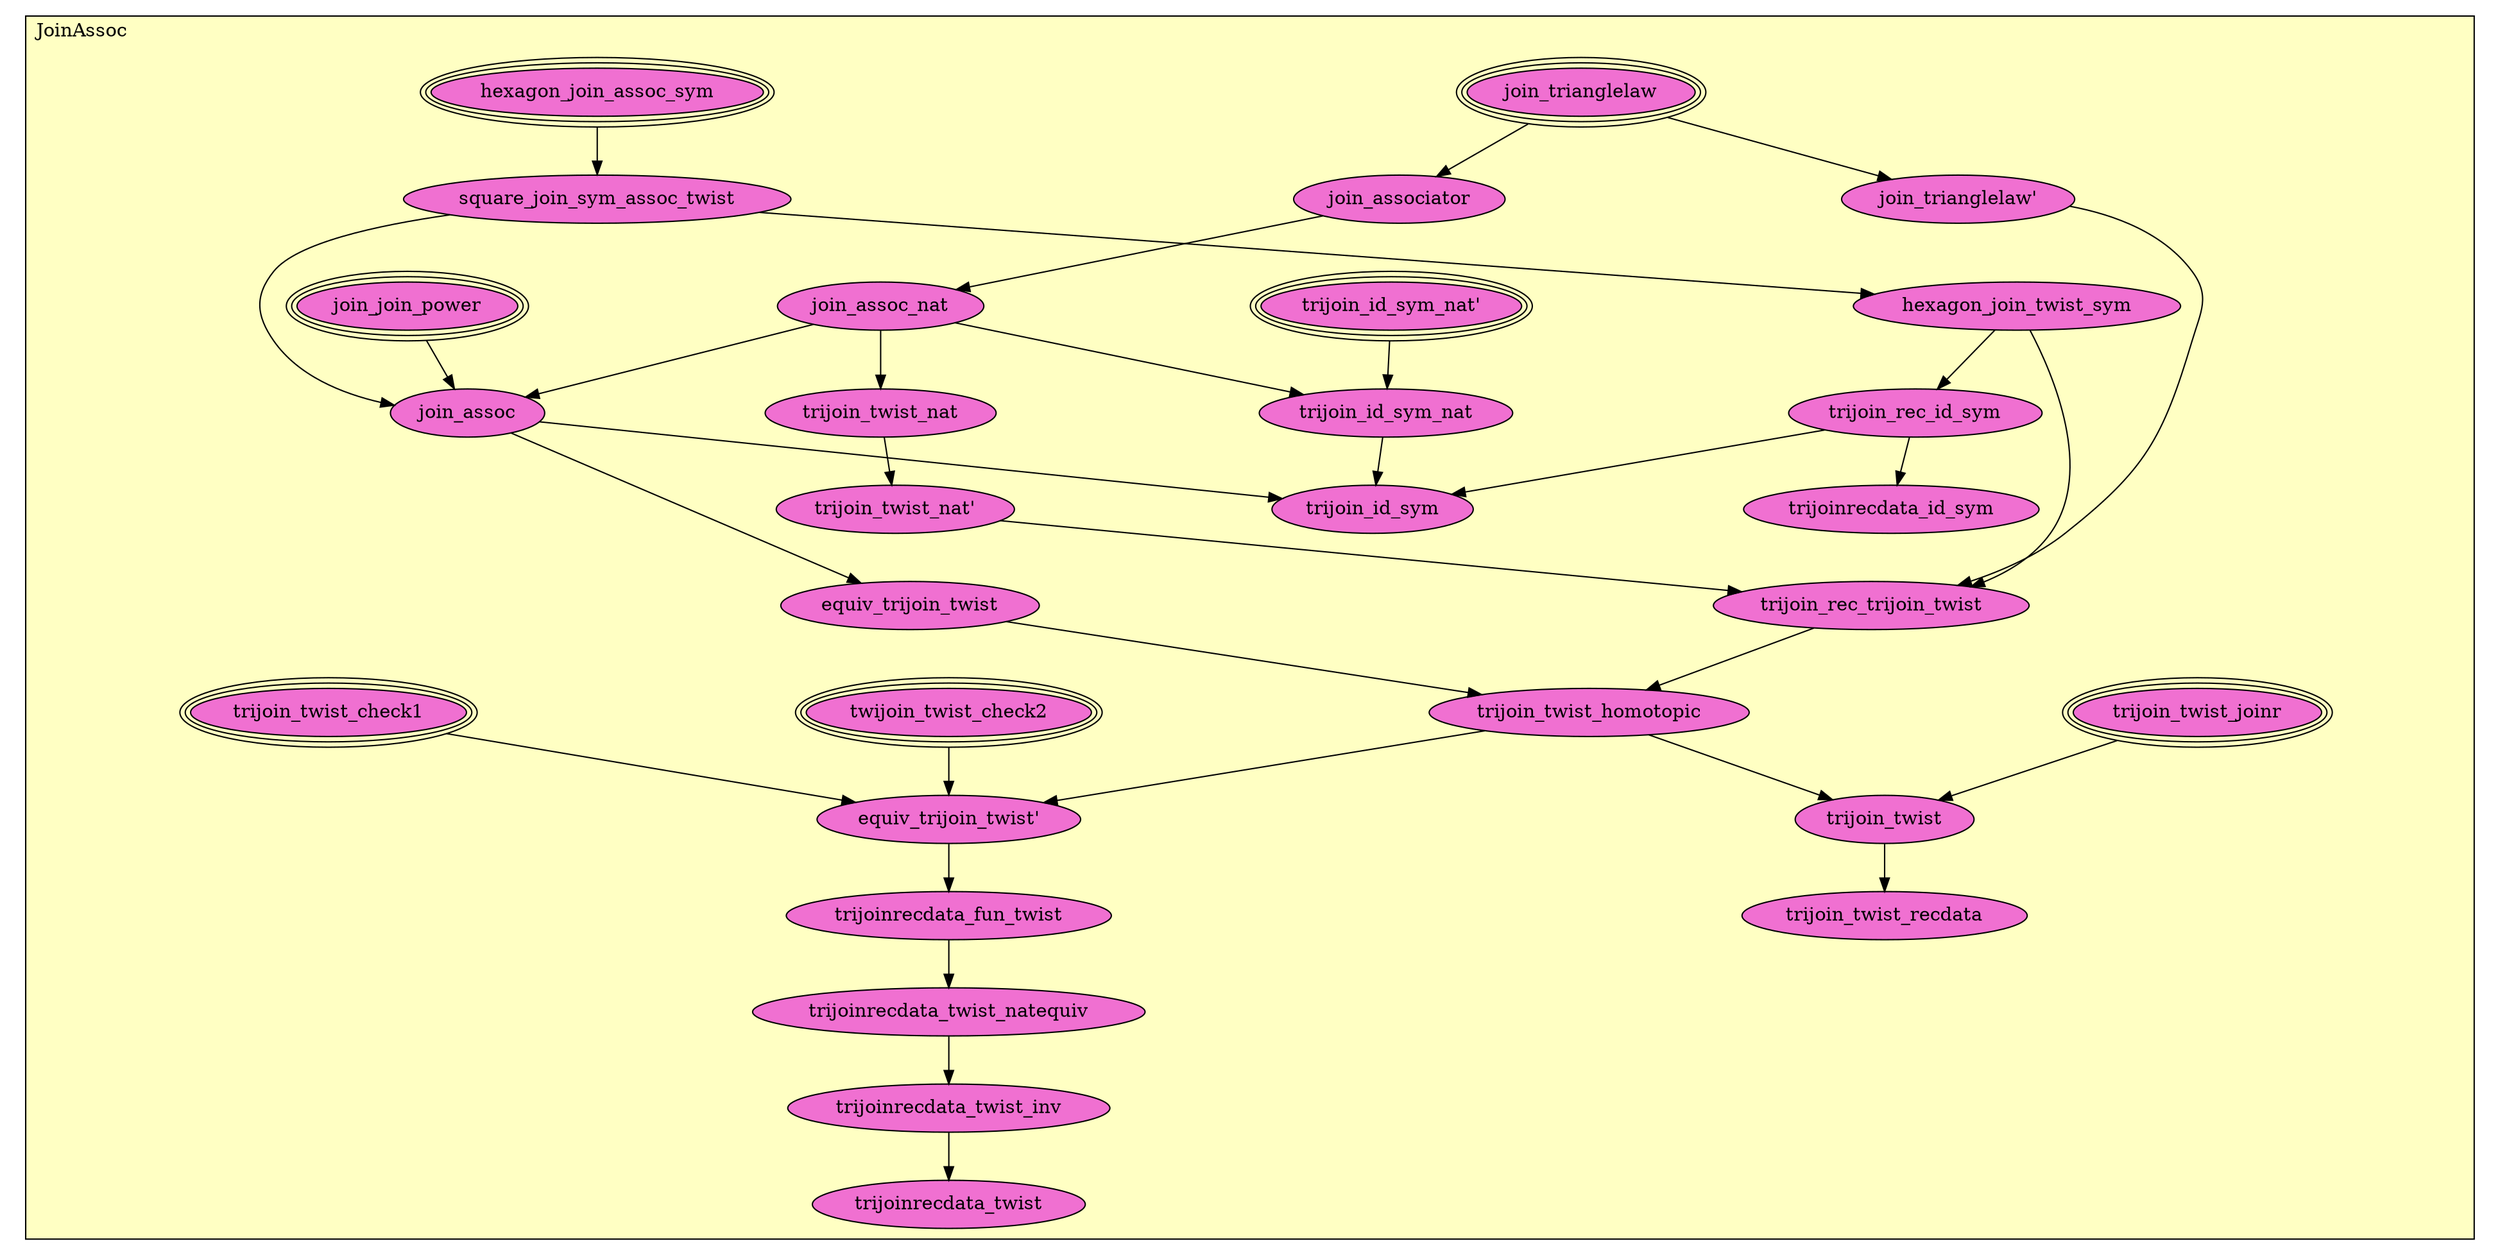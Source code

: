 digraph HoTT_Homotopy_Join_JoinAssoc {
  graph [ratio=0.5]
  node [style=filled]
JoinAssoc_hexagon_join_assoc_sym [label="hexagon_join_assoc_sym", URL=<JoinAssoc.html#hexagon_join_assoc_sym>, peripheries=3, fillcolor="#F070D1"] ;
JoinAssoc_square_join_sym_assoc_twist [label="square_join_sym_assoc_twist", URL=<JoinAssoc.html#square_join_sym_assoc_twist>, fillcolor="#F070D1"] ;
JoinAssoc_hexagon_join_twist_sym [label="hexagon_join_twist_sym", URL=<JoinAssoc.html#hexagon_join_twist_sym>, fillcolor="#F070D1"] ;
JoinAssoc_trijoin_rec_id_sym [label="trijoin_rec_id_sym", URL=<JoinAssoc.html#trijoin_rec_id_sym>, fillcolor="#F070D1"] ;
JoinAssoc_trijoinrecdata_id_sym [label="trijoinrecdata_id_sym", URL=<JoinAssoc.html#trijoinrecdata_id_sym>, fillcolor="#F070D1"] ;
JoinAssoc_join_trianglelaw [label="join_trianglelaw", URL=<JoinAssoc.html#join_trianglelaw>, peripheries=3, fillcolor="#F070D1"] ;
JoinAssoc_join_trianglelaw_ [label="join_trianglelaw'", URL=<JoinAssoc.html#join_trianglelaw'>, fillcolor="#F070D1"] ;
JoinAssoc_join_associator [label="join_associator", URL=<JoinAssoc.html#join_associator>, fillcolor="#F070D1"] ;
JoinAssoc_join_assoc_nat [label="join_assoc_nat", URL=<JoinAssoc.html#join_assoc_nat>, fillcolor="#F070D1"] ;
JoinAssoc_trijoin_id_sym_nat_ [label="trijoin_id_sym_nat'", URL=<JoinAssoc.html#trijoin_id_sym_nat'>, peripheries=3, fillcolor="#F070D1"] ;
JoinAssoc_trijoin_id_sym_nat [label="trijoin_id_sym_nat", URL=<JoinAssoc.html#trijoin_id_sym_nat>, fillcolor="#F070D1"] ;
JoinAssoc_trijoin_twist_nat [label="trijoin_twist_nat", URL=<JoinAssoc.html#trijoin_twist_nat>, fillcolor="#F070D1"] ;
JoinAssoc_trijoin_twist_nat_ [label="trijoin_twist_nat'", URL=<JoinAssoc.html#trijoin_twist_nat'>, fillcolor="#F070D1"] ;
JoinAssoc_trijoin_rec_trijoin_twist [label="trijoin_rec_trijoin_twist", URL=<JoinAssoc.html#trijoin_rec_trijoin_twist>, fillcolor="#F070D1"] ;
JoinAssoc_join_join_power [label="join_join_power", URL=<JoinAssoc.html#join_join_power>, peripheries=3, fillcolor="#F070D1"] ;
JoinAssoc_join_assoc [label="join_assoc", URL=<JoinAssoc.html#join_assoc>, fillcolor="#F070D1"] ;
JoinAssoc_trijoin_id_sym [label="trijoin_id_sym", URL=<JoinAssoc.html#trijoin_id_sym>, fillcolor="#F070D1"] ;
JoinAssoc_equiv_trijoin_twist [label="equiv_trijoin_twist", URL=<JoinAssoc.html#equiv_trijoin_twist>, fillcolor="#F070D1"] ;
JoinAssoc_trijoin_twist_homotopic [label="trijoin_twist_homotopic", URL=<JoinAssoc.html#trijoin_twist_homotopic>, fillcolor="#F070D1"] ;
JoinAssoc_trijoin_twist_joinr [label="trijoin_twist_joinr", URL=<JoinAssoc.html#trijoin_twist_joinr>, peripheries=3, fillcolor="#F070D1"] ;
JoinAssoc_trijoin_twist [label="trijoin_twist", URL=<JoinAssoc.html#trijoin_twist>, fillcolor="#F070D1"] ;
JoinAssoc_trijoin_twist_recdata [label="trijoin_twist_recdata", URL=<JoinAssoc.html#trijoin_twist_recdata>, fillcolor="#F070D1"] ;
JoinAssoc_twijoin_twist_check2 [label="twijoin_twist_check2", URL=<JoinAssoc.html#twijoin_twist_check2>, peripheries=3, fillcolor="#F070D1"] ;
JoinAssoc_trijoin_twist_check1 [label="trijoin_twist_check1", URL=<JoinAssoc.html#trijoin_twist_check1>, peripheries=3, fillcolor="#F070D1"] ;
JoinAssoc_equiv_trijoin_twist_ [label="equiv_trijoin_twist'", URL=<JoinAssoc.html#equiv_trijoin_twist'>, fillcolor="#F070D1"] ;
JoinAssoc_trijoinrecdata_fun_twist [label="trijoinrecdata_fun_twist", URL=<JoinAssoc.html#trijoinrecdata_fun_twist>, fillcolor="#F070D1"] ;
JoinAssoc_trijoinrecdata_twist_natequiv [label="trijoinrecdata_twist_natequiv", URL=<JoinAssoc.html#trijoinrecdata_twist_natequiv>, fillcolor="#F070D1"] ;
JoinAssoc_trijoinrecdata_twist_inv [label="trijoinrecdata_twist_inv", URL=<JoinAssoc.html#trijoinrecdata_twist_inv>, fillcolor="#F070D1"] ;
JoinAssoc_trijoinrecdata_twist [label="trijoinrecdata_twist", URL=<JoinAssoc.html#trijoinrecdata_twist>, fillcolor="#F070D1"] ;
  JoinAssoc_hexagon_join_assoc_sym -> JoinAssoc_square_join_sym_assoc_twist [] ;
  JoinAssoc_square_join_sym_assoc_twist -> JoinAssoc_hexagon_join_twist_sym [] ;
  JoinAssoc_square_join_sym_assoc_twist -> JoinAssoc_join_assoc [] ;
  JoinAssoc_hexagon_join_twist_sym -> JoinAssoc_trijoin_rec_id_sym [] ;
  JoinAssoc_hexagon_join_twist_sym -> JoinAssoc_trijoin_rec_trijoin_twist [] ;
  JoinAssoc_trijoin_rec_id_sym -> JoinAssoc_trijoinrecdata_id_sym [] ;
  JoinAssoc_trijoin_rec_id_sym -> JoinAssoc_trijoin_id_sym [] ;
  JoinAssoc_join_trianglelaw -> JoinAssoc_join_trianglelaw_ [] ;
  JoinAssoc_join_trianglelaw -> JoinAssoc_join_associator [] ;
  JoinAssoc_join_trianglelaw_ -> JoinAssoc_trijoin_rec_trijoin_twist [] ;
  JoinAssoc_join_associator -> JoinAssoc_join_assoc_nat [] ;
  JoinAssoc_join_assoc_nat -> JoinAssoc_trijoin_id_sym_nat [] ;
  JoinAssoc_join_assoc_nat -> JoinAssoc_trijoin_twist_nat [] ;
  JoinAssoc_join_assoc_nat -> JoinAssoc_join_assoc [] ;
  JoinAssoc_trijoin_id_sym_nat_ -> JoinAssoc_trijoin_id_sym_nat [] ;
  JoinAssoc_trijoin_id_sym_nat -> JoinAssoc_trijoin_id_sym [] ;
  JoinAssoc_trijoin_twist_nat -> JoinAssoc_trijoin_twist_nat_ [] ;
  JoinAssoc_trijoin_twist_nat_ -> JoinAssoc_trijoin_rec_trijoin_twist [] ;
  JoinAssoc_trijoin_rec_trijoin_twist -> JoinAssoc_trijoin_twist_homotopic [] ;
  JoinAssoc_join_join_power -> JoinAssoc_join_assoc [] ;
  JoinAssoc_join_assoc -> JoinAssoc_trijoin_id_sym [] ;
  JoinAssoc_join_assoc -> JoinAssoc_equiv_trijoin_twist [] ;
  JoinAssoc_equiv_trijoin_twist -> JoinAssoc_trijoin_twist_homotopic [] ;
  JoinAssoc_trijoin_twist_homotopic -> JoinAssoc_trijoin_twist [] ;
  JoinAssoc_trijoin_twist_homotopic -> JoinAssoc_equiv_trijoin_twist_ [] ;
  JoinAssoc_trijoin_twist_joinr -> JoinAssoc_trijoin_twist [] ;
  JoinAssoc_trijoin_twist -> JoinAssoc_trijoin_twist_recdata [] ;
  JoinAssoc_twijoin_twist_check2 -> JoinAssoc_equiv_trijoin_twist_ [] ;
  JoinAssoc_trijoin_twist_check1 -> JoinAssoc_equiv_trijoin_twist_ [] ;
  JoinAssoc_equiv_trijoin_twist_ -> JoinAssoc_trijoinrecdata_fun_twist [] ;
  JoinAssoc_trijoinrecdata_fun_twist -> JoinAssoc_trijoinrecdata_twist_natequiv [] ;
  JoinAssoc_trijoinrecdata_twist_natequiv -> JoinAssoc_trijoinrecdata_twist_inv [] ;
  JoinAssoc_trijoinrecdata_twist_inv -> JoinAssoc_trijoinrecdata_twist [] ;
subgraph cluster_JoinAssoc { label="JoinAssoc"; fillcolor="#FFFFC3"; labeljust=l; style=filled 
JoinAssoc_trijoinrecdata_twist; JoinAssoc_trijoinrecdata_twist_inv; JoinAssoc_trijoinrecdata_twist_natequiv; JoinAssoc_trijoinrecdata_fun_twist; JoinAssoc_equiv_trijoin_twist_; JoinAssoc_trijoin_twist_check1; JoinAssoc_twijoin_twist_check2; JoinAssoc_trijoin_twist_recdata; JoinAssoc_trijoin_twist; JoinAssoc_trijoin_twist_joinr; JoinAssoc_trijoin_twist_homotopic; JoinAssoc_equiv_trijoin_twist; JoinAssoc_trijoin_id_sym; JoinAssoc_join_assoc; JoinAssoc_join_join_power; JoinAssoc_trijoin_rec_trijoin_twist; JoinAssoc_trijoin_twist_nat_; JoinAssoc_trijoin_twist_nat; JoinAssoc_trijoin_id_sym_nat; JoinAssoc_trijoin_id_sym_nat_; JoinAssoc_join_assoc_nat; JoinAssoc_join_associator; JoinAssoc_join_trianglelaw_; JoinAssoc_join_trianglelaw; JoinAssoc_trijoinrecdata_id_sym; JoinAssoc_trijoin_rec_id_sym; JoinAssoc_hexagon_join_twist_sym; JoinAssoc_square_join_sym_assoc_twist; JoinAssoc_hexagon_join_assoc_sym; };
} /* END */
